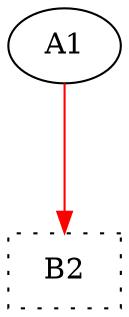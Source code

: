 digraph G {
graph [root="Demo",rankdir   = TB, nodesep           = 0.6, mindist     = 1.0, ranksep = 1.0, overlap = false]
node [style     = "filled", fillcolor = "white", color = "black"]
A1[cpu="0", flags="0x00000002", type="tmsg", toffs="15086678242799501039", pattern="patternA", patentry="false", patexit="false", beamproc="beamA", bpentry="false", bpexit="false", fid="1", gid="0", evtno="0", beamin="0", bpcstart="0", sid="0", bpid="0", reqnobeam="0", vacc="0", id="0x1000000000000000", par="0xd15ea5eddeadbeef", tef="0", shape     = "oval", fillcolor = "white"];
B2[cpu="0", flags="0x00000008", type="blockalign", tperiod="0", pattern="patternB", patentry="false", patexit="false", beamproc="beamB", bpentry="false", bpexit="false", qlo="false", qhi="false", qil="false", shape     = "rectangle", style  = "dotted", fillcolor = "white"];
A1->B2 [type="defdst", color     = "red"];
}
